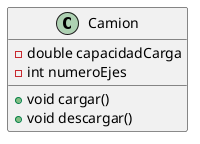 @startuml
class Camion {
  - double capacidadCarga
  - int numeroEjes

  + void cargar()
  + void descargar()
}
@enduml
